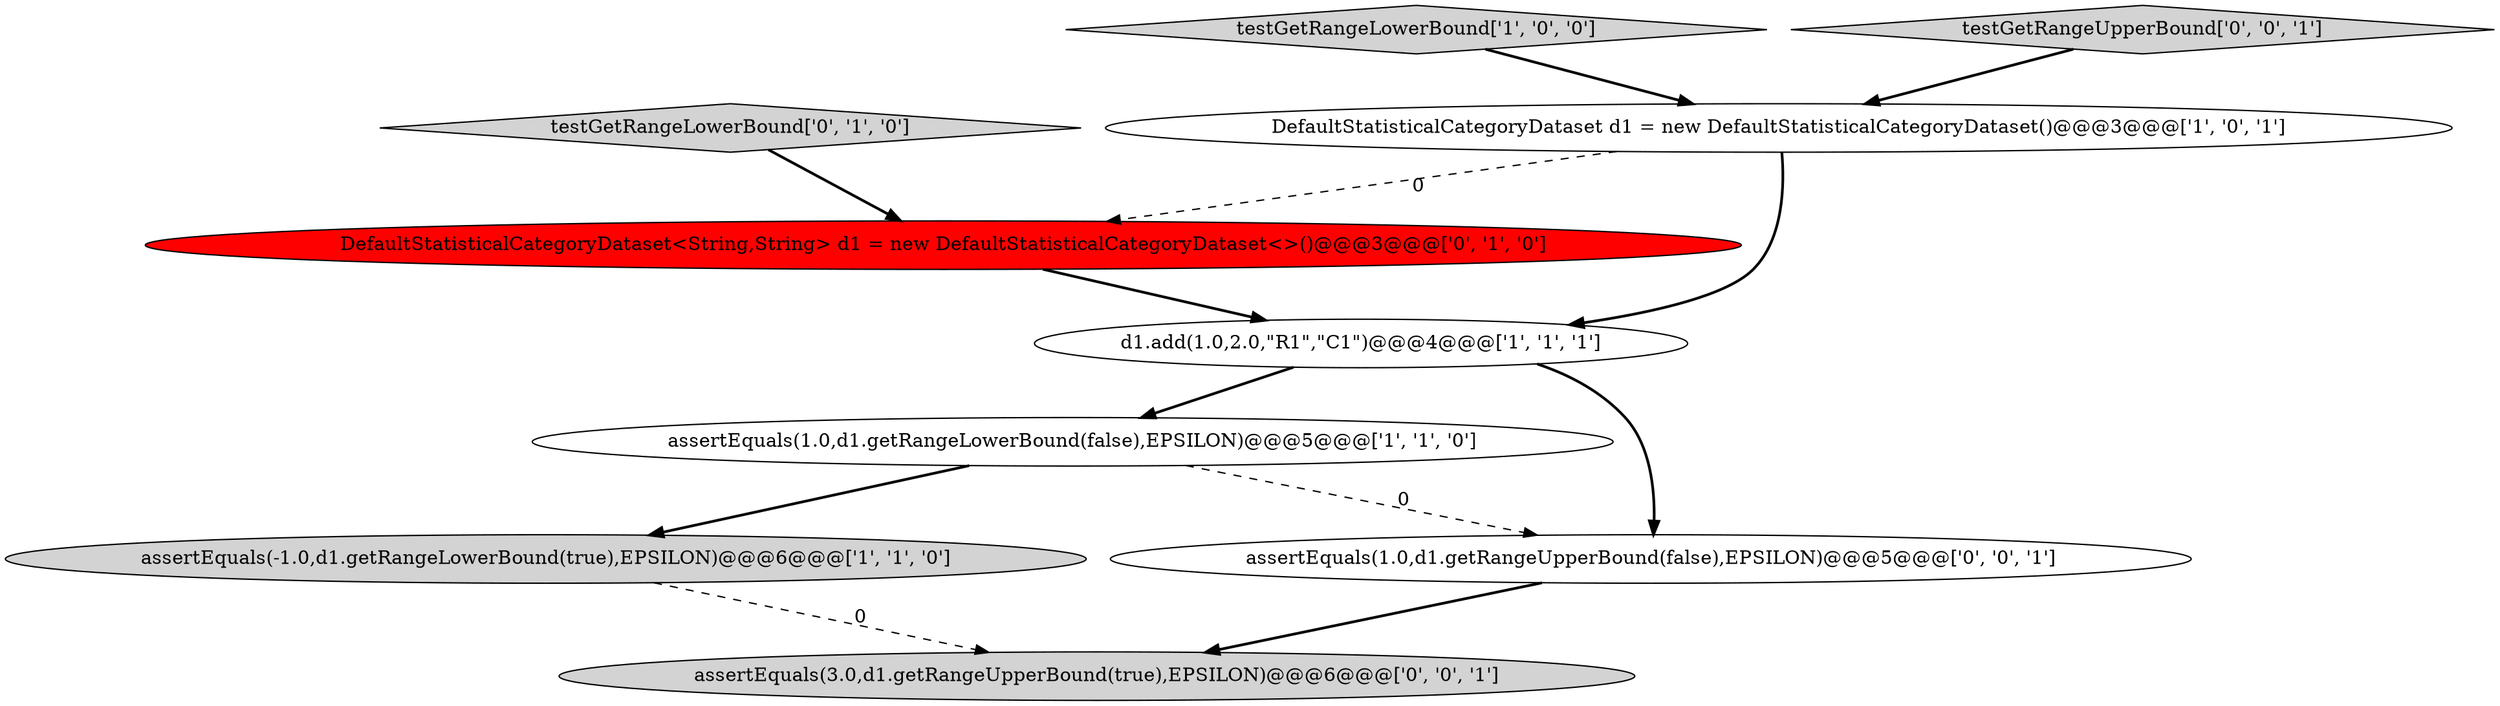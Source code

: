digraph {
2 [style = filled, label = "assertEquals(-1.0,d1.getRangeLowerBound(true),EPSILON)@@@6@@@['1', '1', '0']", fillcolor = lightgray, shape = ellipse image = "AAA0AAABBB1BBB"];
4 [style = filled, label = "testGetRangeLowerBound['1', '0', '0']", fillcolor = lightgray, shape = diamond image = "AAA0AAABBB1BBB"];
7 [style = filled, label = "assertEquals(3.0,d1.getRangeUpperBound(true),EPSILON)@@@6@@@['0', '0', '1']", fillcolor = lightgray, shape = ellipse image = "AAA0AAABBB3BBB"];
1 [style = filled, label = "d1.add(1.0,2.0,\"R1\",\"C1\")@@@4@@@['1', '1', '1']", fillcolor = white, shape = ellipse image = "AAA0AAABBB1BBB"];
3 [style = filled, label = "assertEquals(1.0,d1.getRangeLowerBound(false),EPSILON)@@@5@@@['1', '1', '0']", fillcolor = white, shape = ellipse image = "AAA0AAABBB1BBB"];
0 [style = filled, label = "DefaultStatisticalCategoryDataset d1 = new DefaultStatisticalCategoryDataset()@@@3@@@['1', '0', '1']", fillcolor = white, shape = ellipse image = "AAA0AAABBB1BBB"];
5 [style = filled, label = "DefaultStatisticalCategoryDataset<String,String> d1 = new DefaultStatisticalCategoryDataset<>()@@@3@@@['0', '1', '0']", fillcolor = red, shape = ellipse image = "AAA1AAABBB2BBB"];
9 [style = filled, label = "assertEquals(1.0,d1.getRangeUpperBound(false),EPSILON)@@@5@@@['0', '0', '1']", fillcolor = white, shape = ellipse image = "AAA0AAABBB3BBB"];
6 [style = filled, label = "testGetRangeLowerBound['0', '1', '0']", fillcolor = lightgray, shape = diamond image = "AAA0AAABBB2BBB"];
8 [style = filled, label = "testGetRangeUpperBound['0', '0', '1']", fillcolor = lightgray, shape = diamond image = "AAA0AAABBB3BBB"];
1->3 [style = bold, label=""];
8->0 [style = bold, label=""];
5->1 [style = bold, label=""];
6->5 [style = bold, label=""];
3->2 [style = bold, label=""];
0->5 [style = dashed, label="0"];
9->7 [style = bold, label=""];
3->9 [style = dashed, label="0"];
2->7 [style = dashed, label="0"];
0->1 [style = bold, label=""];
1->9 [style = bold, label=""];
4->0 [style = bold, label=""];
}
